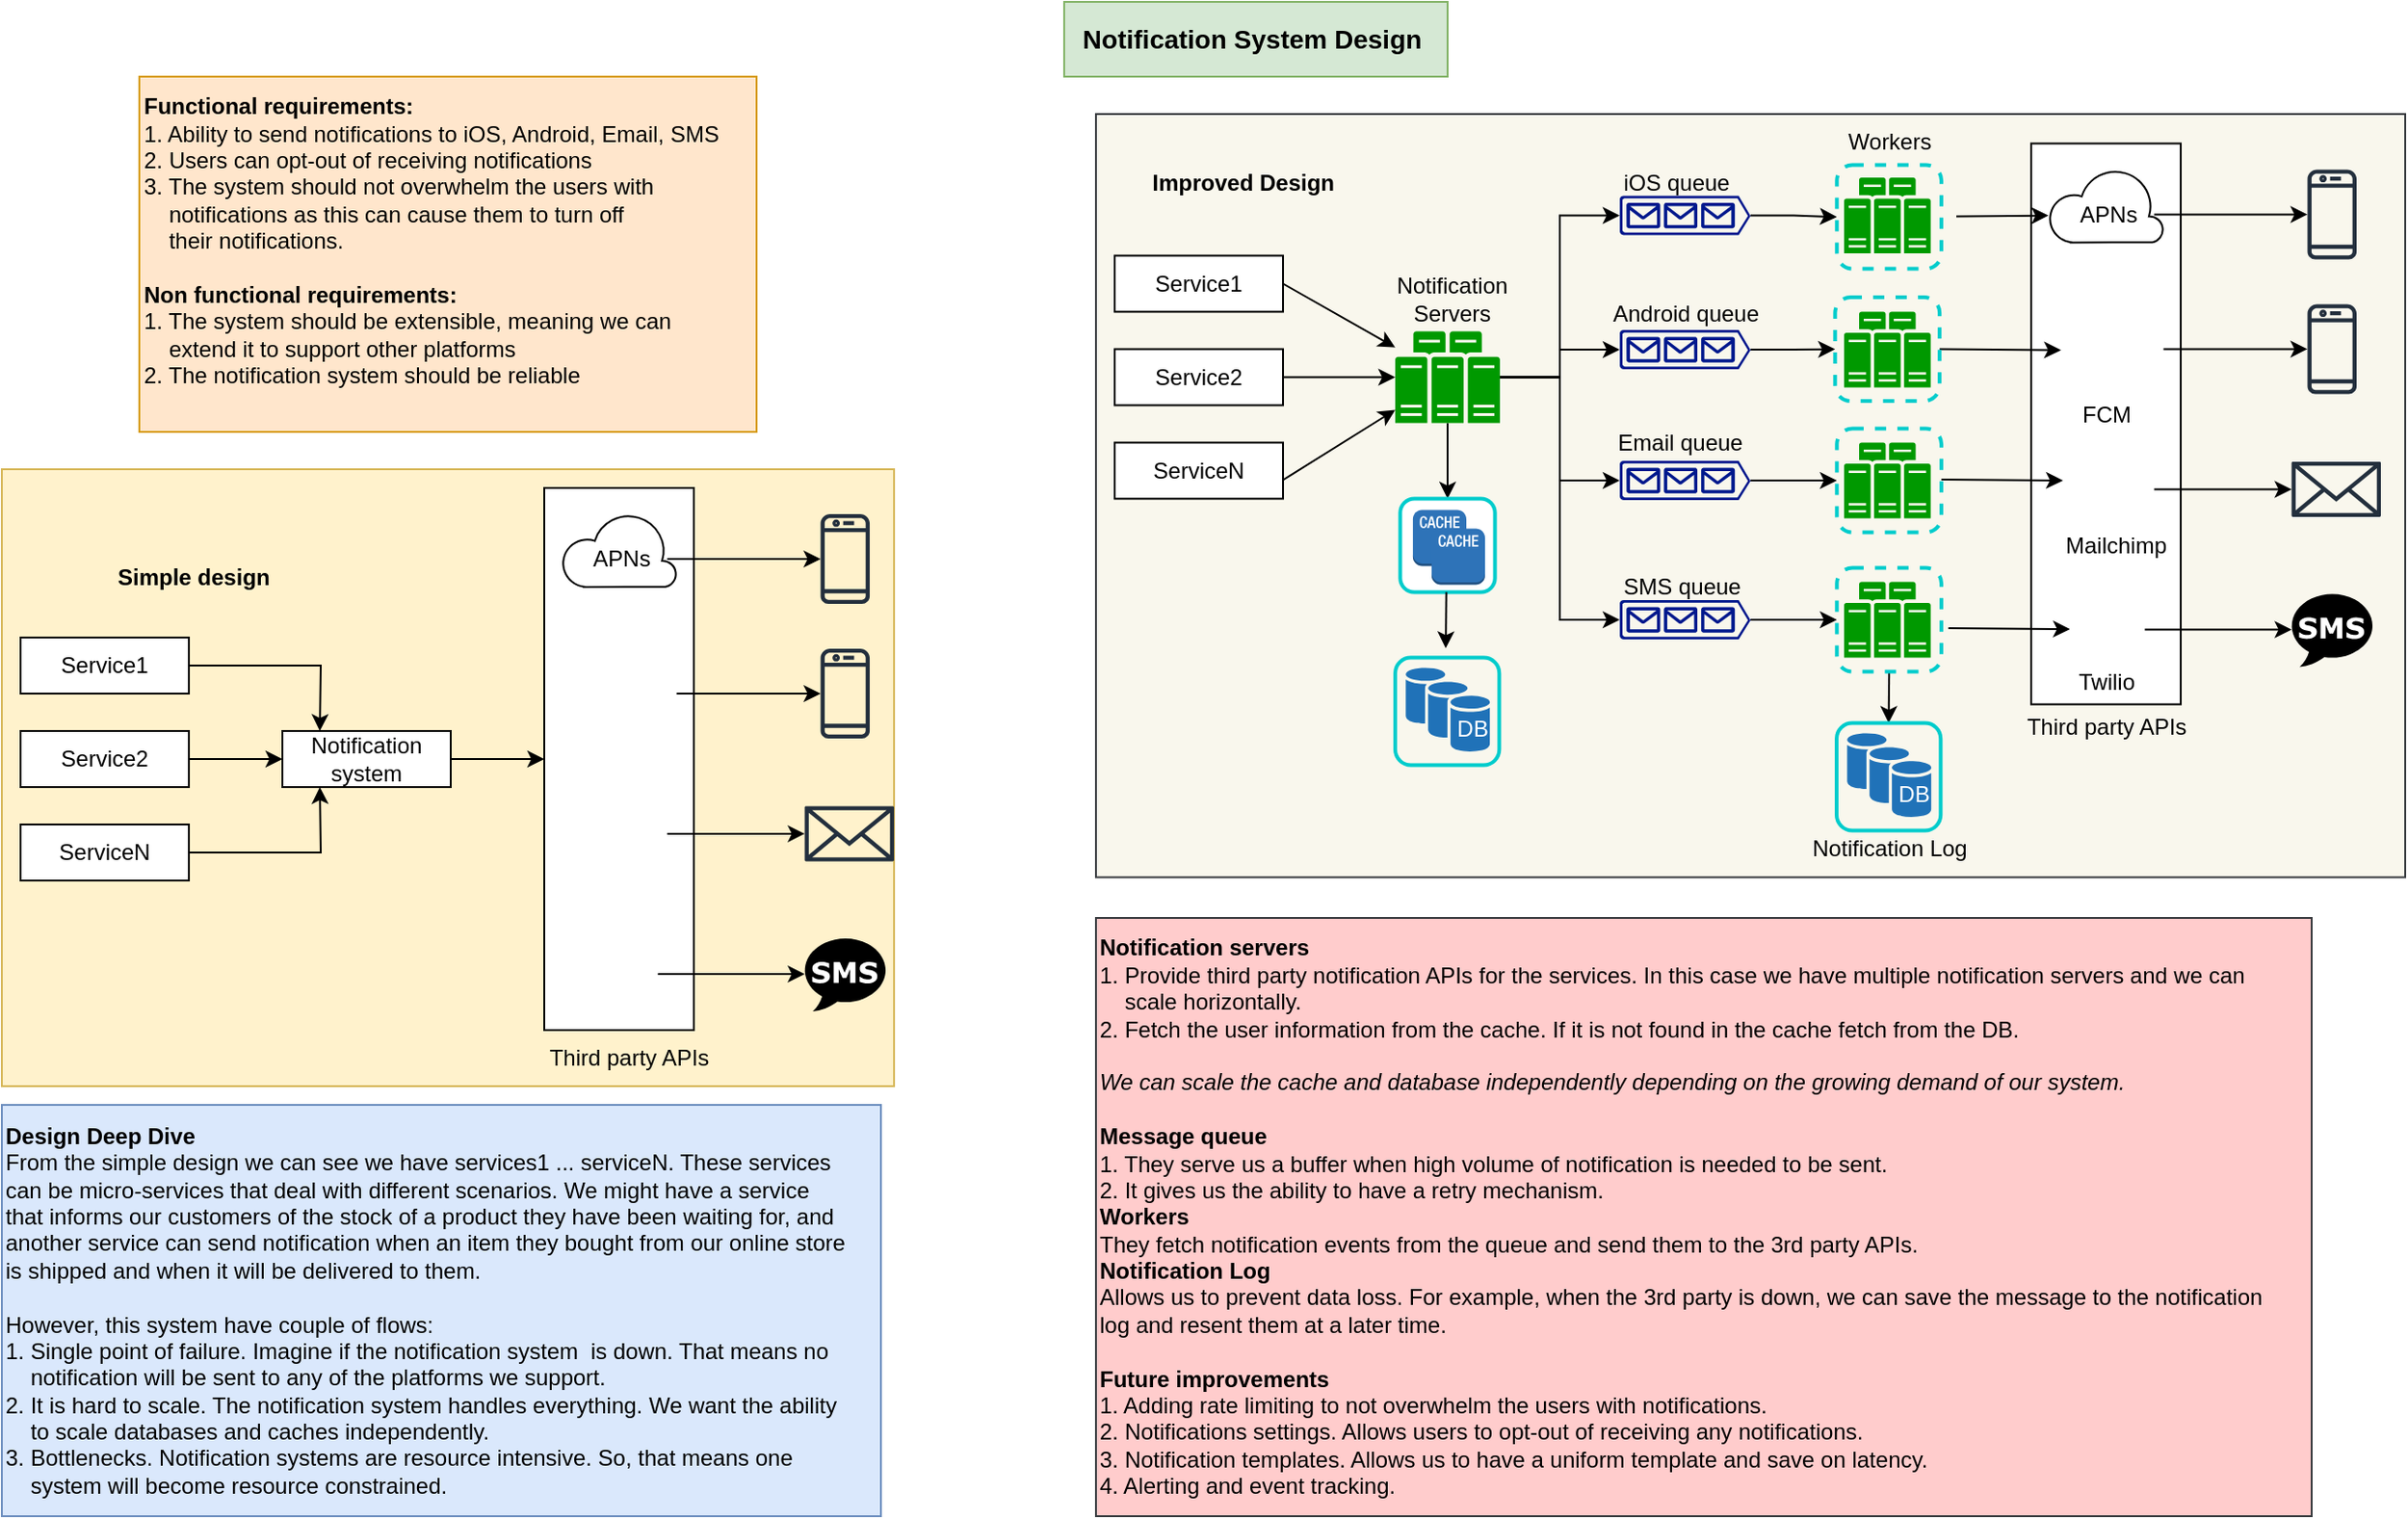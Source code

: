 <mxfile version="24.2.1" type="github">
  <diagram name="Page-1" id="OiUaLy7SL6av2UkUXv2e">
    <mxGraphModel dx="1674" dy="1000" grid="1" gridSize="10" guides="1" tooltips="1" connect="1" arrows="1" fold="1" page="1" pageScale="1" pageWidth="1400" pageHeight="850" math="0" shadow="0">
      <root>
        <mxCell id="0" />
        <mxCell id="1" parent="0" />
        <mxCell id="BFj6Amihj9wVY1TXzOHZ-1" value="Notification System Design&amp;nbsp;" style="text;html=1;align=center;verticalAlign=middle;whiteSpace=wrap;rounded=0;fontStyle=1;fillColor=#d5e8d4;strokeColor=#82b366;fontSize=14;" vertex="1" parent="1">
          <mxGeometry x="598" y="20" width="205" height="40" as="geometry" />
        </mxCell>
        <mxCell id="BFj6Amihj9wVY1TXzOHZ-2" value="&lt;b&gt;Functional requirements:&amp;nbsp;&lt;/b&gt;&lt;div&gt;1. Ability to send notifications to iOS, Android, Email, SMS&lt;/div&gt;&lt;div&gt;2. Users can opt-out of receiving notifications&amp;nbsp;&lt;/div&gt;&lt;div&gt;3. The system should not overwhelm the users with&amp;nbsp;&lt;/div&gt;&lt;div&gt;&amp;nbsp; &amp;nbsp; notifications as this can cause them to turn off&amp;nbsp;&lt;/div&gt;&lt;div&gt;&amp;nbsp; &amp;nbsp; their notifications.&amp;nbsp;&lt;/div&gt;&lt;div&gt;&lt;br&gt;&lt;/div&gt;&lt;div&gt;&lt;b&gt;Non functional requirements:&amp;nbsp;&lt;/b&gt;&lt;/div&gt;&lt;div&gt;1. The system should be extensible, meaning we can&amp;nbsp;&lt;/div&gt;&lt;div&gt;&amp;nbsp; &amp;nbsp; extend it to support other platforms&amp;nbsp;&lt;/div&gt;&lt;div&gt;2. The notification system should be reliable&amp;nbsp;&lt;/div&gt;&lt;div&gt;&lt;br&gt;&lt;/div&gt;" style="text;html=1;align=left;verticalAlign=middle;resizable=0;points=[];autosize=1;strokeColor=#d79b00;fillColor=#ffe6cc;" vertex="1" parent="1">
          <mxGeometry x="103.51" y="60" width="330" height="190" as="geometry" />
        </mxCell>
        <mxCell id="BFj6Amihj9wVY1TXzOHZ-40" value="" style="group" vertex="1" connectable="0" parent="1">
          <mxGeometry x="30" y="270" width="477.02" height="330" as="geometry" />
        </mxCell>
        <mxCell id="BFj6Amihj9wVY1TXzOHZ-28" value="" style="group;fillColor=#fff2cc;strokeColor=#d6b656;container=0;" vertex="1" connectable="0" parent="BFj6Amihj9wVY1TXzOHZ-40">
          <mxGeometry width="477.02" height="330" as="geometry" />
        </mxCell>
        <mxCell id="BFj6Amihj9wVY1TXzOHZ-6" value="" style="edgeStyle=orthogonalEdgeStyle;rounded=0;orthogonalLoop=1;jettySize=auto;html=1;" edge="1" parent="BFj6Amihj9wVY1TXzOHZ-40" source="BFj6Amihj9wVY1TXzOHZ-4" target="BFj6Amihj9wVY1TXzOHZ-5">
          <mxGeometry relative="1" as="geometry" />
        </mxCell>
        <mxCell id="BFj6Amihj9wVY1TXzOHZ-4" value="Service2" style="rounded=0;whiteSpace=wrap;html=1;" vertex="1" parent="BFj6Amihj9wVY1TXzOHZ-40">
          <mxGeometry x="10" y="140" width="90" height="30" as="geometry" />
        </mxCell>
        <mxCell id="BFj6Amihj9wVY1TXzOHZ-8" value="" style="edgeStyle=orthogonalEdgeStyle;rounded=0;orthogonalLoop=1;jettySize=auto;html=1;" edge="1" parent="BFj6Amihj9wVY1TXzOHZ-40" source="BFj6Amihj9wVY1TXzOHZ-5" target="BFj6Amihj9wVY1TXzOHZ-7">
          <mxGeometry relative="1" as="geometry" />
        </mxCell>
        <mxCell id="BFj6Amihj9wVY1TXzOHZ-5" value="Notification system" style="rounded=0;whiteSpace=wrap;html=1;" vertex="1" parent="BFj6Amihj9wVY1TXzOHZ-40">
          <mxGeometry x="150" y="140" width="90" height="30" as="geometry" />
        </mxCell>
        <mxCell id="BFj6Amihj9wVY1TXzOHZ-7" value="" style="whiteSpace=wrap;html=1;rounded=0;" vertex="1" parent="BFj6Amihj9wVY1TXzOHZ-40">
          <mxGeometry x="290" y="10" width="80" height="290" as="geometry" />
        </mxCell>
        <mxCell id="BFj6Amihj9wVY1TXzOHZ-11" value="" style="group" vertex="1" connectable="0" parent="BFj6Amihj9wVY1TXzOHZ-40">
          <mxGeometry x="299.23" y="23" width="61.54" height="40" as="geometry" />
        </mxCell>
        <mxCell id="BFj6Amihj9wVY1TXzOHZ-9" value="" style="verticalLabelPosition=bottom;html=1;verticalAlign=top;align=center;strokeColor=default;fillColor=#FFFFFF;shape=mxgraph.azure.cloud;" vertex="1" parent="BFj6Amihj9wVY1TXzOHZ-11">
          <mxGeometry width="61.54" height="40" as="geometry" />
        </mxCell>
        <mxCell id="BFj6Amihj9wVY1TXzOHZ-10" value="APNs" style="text;html=1;align=center;verticalAlign=middle;resizable=0;points=[];autosize=1;strokeColor=none;fillColor=none;" vertex="1" parent="BFj6Amihj9wVY1TXzOHZ-11">
          <mxGeometry x="6.54" y="10" width="50" height="30" as="geometry" />
        </mxCell>
        <mxCell id="BFj6Amihj9wVY1TXzOHZ-25" value="" style="edgeStyle=orthogonalEdgeStyle;rounded=0;orthogonalLoop=1;jettySize=auto;html=1;" edge="1" parent="BFj6Amihj9wVY1TXzOHZ-40" source="BFj6Amihj9wVY1TXzOHZ-12" target="BFj6Amihj9wVY1TXzOHZ-16">
          <mxGeometry relative="1" as="geometry" />
        </mxCell>
        <mxCell id="BFj6Amihj9wVY1TXzOHZ-12" value="" style="shape=image;html=1;verticalAlign=top;verticalLabelPosition=bottom;labelBackgroundColor=#ffffff;imageAspect=0;aspect=fixed;image=https://cdn1.iconfinder.com/data/icons/ionicons-fill-vol-2/512/logo-firebase-128.png" vertex="1" parent="BFj6Amihj9wVY1TXzOHZ-40">
          <mxGeometry x="300.77" y="90" width="60" height="60" as="geometry" />
        </mxCell>
        <mxCell id="BFj6Amihj9wVY1TXzOHZ-24" value="" style="edgeStyle=orthogonalEdgeStyle;rounded=0;orthogonalLoop=1;jettySize=auto;html=1;" edge="1" parent="BFj6Amihj9wVY1TXzOHZ-40" source="BFj6Amihj9wVY1TXzOHZ-13" target="BFj6Amihj9wVY1TXzOHZ-17">
          <mxGeometry relative="1" as="geometry" />
        </mxCell>
        <mxCell id="BFj6Amihj9wVY1TXzOHZ-13" value="" style="shape=image;html=1;verticalAlign=top;verticalLabelPosition=bottom;labelBackgroundColor=#ffffff;imageAspect=0;aspect=fixed;image=https://cdn2.iconfinder.com/data/icons/picons-social/57/78-mailchimp-2-128.png" vertex="1" parent="BFj6Amihj9wVY1TXzOHZ-40">
          <mxGeometry x="305.77" y="170" width="50" height="50" as="geometry" />
        </mxCell>
        <mxCell id="BFj6Amihj9wVY1TXzOHZ-23" value="" style="edgeStyle=orthogonalEdgeStyle;rounded=0;orthogonalLoop=1;jettySize=auto;html=1;" edge="1" parent="BFj6Amihj9wVY1TXzOHZ-40" source="BFj6Amihj9wVY1TXzOHZ-14" target="BFj6Amihj9wVY1TXzOHZ-18">
          <mxGeometry relative="1" as="geometry" />
        </mxCell>
        <mxCell id="BFj6Amihj9wVY1TXzOHZ-14" value="" style="shape=image;verticalLabelPosition=bottom;labelBackgroundColor=default;verticalAlign=top;aspect=fixed;imageAspect=0;image=https://icons.iconarchive.com/icons/simpleicons-team/simple/512/twilio-icon.png;" vertex="1" parent="BFj6Amihj9wVY1TXzOHZ-40">
          <mxGeometry x="310.77" y="250" width="40" height="40" as="geometry" />
        </mxCell>
        <mxCell id="BFj6Amihj9wVY1TXzOHZ-15" value="" style="sketch=0;outlineConnect=0;fontColor=#232F3E;gradientColor=none;fillColor=#232F3D;strokeColor=none;dashed=0;verticalLabelPosition=bottom;verticalAlign=top;align=center;html=1;fontSize=12;fontStyle=0;aspect=fixed;pointerEvents=1;shape=mxgraph.aws4.mobile_client;" vertex="1" parent="BFj6Amihj9wVY1TXzOHZ-40">
          <mxGeometry x="437.75" y="23" width="26.28" height="50" as="geometry" />
        </mxCell>
        <mxCell id="BFj6Amihj9wVY1TXzOHZ-16" value="" style="sketch=0;outlineConnect=0;fontColor=#232F3E;gradientColor=none;fillColor=#232F3D;strokeColor=none;dashed=0;verticalLabelPosition=bottom;verticalAlign=top;align=center;html=1;fontSize=12;fontStyle=0;aspect=fixed;pointerEvents=1;shape=mxgraph.aws4.mobile_client;" vertex="1" parent="BFj6Amihj9wVY1TXzOHZ-40">
          <mxGeometry x="437.75" y="95" width="26.28" height="50" as="geometry" />
        </mxCell>
        <mxCell id="BFj6Amihj9wVY1TXzOHZ-17" value="" style="sketch=0;outlineConnect=0;fontColor=#232F3E;gradientColor=none;fillColor=#232F3D;strokeColor=none;dashed=0;verticalLabelPosition=bottom;verticalAlign=top;align=center;html=1;fontSize=12;fontStyle=0;aspect=fixed;pointerEvents=1;shape=mxgraph.aws4.email_2;" vertex="1" parent="BFj6Amihj9wVY1TXzOHZ-40">
          <mxGeometry x="429.26" y="180" width="47.76" height="30" as="geometry" />
        </mxCell>
        <mxCell id="BFj6Amihj9wVY1TXzOHZ-18" value="" style="dashed=0;outlineConnect=0;html=1;align=center;labelPosition=center;verticalLabelPosition=bottom;verticalAlign=top;shape=mxgraph.weblogos.sms;fillColor=#000000;strokeColor=none" vertex="1" parent="BFj6Amihj9wVY1TXzOHZ-40">
          <mxGeometry x="429.26" y="250" width="43.25" height="40" as="geometry" />
        </mxCell>
        <mxCell id="BFj6Amihj9wVY1TXzOHZ-26" value="" style="edgeStyle=orthogonalEdgeStyle;rounded=0;orthogonalLoop=1;jettySize=auto;html=1;" edge="1" parent="BFj6Amihj9wVY1TXzOHZ-40" source="BFj6Amihj9wVY1TXzOHZ-10" target="BFj6Amihj9wVY1TXzOHZ-15">
          <mxGeometry relative="1" as="geometry" />
        </mxCell>
        <mxCell id="BFj6Amihj9wVY1TXzOHZ-27" value="Third party APIs" style="text;html=1;align=center;verticalAlign=middle;resizable=0;points=[];autosize=1;strokeColor=none;fillColor=none;" vertex="1" parent="BFj6Amihj9wVY1TXzOHZ-40">
          <mxGeometry x="280" y="300" width="110" height="30" as="geometry" />
        </mxCell>
        <mxCell id="BFj6Amihj9wVY1TXzOHZ-3" value="Simple design&amp;nbsp;" style="text;html=1;align=left;verticalAlign=middle;resizable=0;points=[];autosize=1;strokeColor=none;fillColor=none;fontStyle=1" vertex="1" parent="BFj6Amihj9wVY1TXzOHZ-40">
          <mxGeometry x="60" y="43" width="100" height="30" as="geometry" />
        </mxCell>
        <mxCell id="BFj6Amihj9wVY1TXzOHZ-38" style="edgeStyle=orthogonalEdgeStyle;rounded=0;orthogonalLoop=1;jettySize=auto;html=1;fontFamily=Helvetica;fontSize=12;fontColor=default;" edge="1" parent="BFj6Amihj9wVY1TXzOHZ-40" source="BFj6Amihj9wVY1TXzOHZ-32">
          <mxGeometry relative="1" as="geometry">
            <mxPoint x="170" y="140" as="targetPoint" />
          </mxGeometry>
        </mxCell>
        <mxCell id="BFj6Amihj9wVY1TXzOHZ-32" value="Service1" style="rounded=0;whiteSpace=wrap;html=1;" vertex="1" parent="BFj6Amihj9wVY1TXzOHZ-40">
          <mxGeometry x="10" y="90" width="90" height="30" as="geometry" />
        </mxCell>
        <mxCell id="BFj6Amihj9wVY1TXzOHZ-39" style="edgeStyle=orthogonalEdgeStyle;rounded=0;orthogonalLoop=1;jettySize=auto;html=1;fontFamily=Helvetica;fontSize=12;fontColor=default;" edge="1" parent="BFj6Amihj9wVY1TXzOHZ-40" source="BFj6Amihj9wVY1TXzOHZ-33">
          <mxGeometry relative="1" as="geometry">
            <mxPoint x="170" y="170" as="targetPoint" />
          </mxGeometry>
        </mxCell>
        <mxCell id="BFj6Amihj9wVY1TXzOHZ-33" value="ServiceN" style="rounded=0;whiteSpace=wrap;html=1;" vertex="1" parent="BFj6Amihj9wVY1TXzOHZ-40">
          <mxGeometry x="10" y="190" width="90" height="30" as="geometry" />
        </mxCell>
        <mxCell id="BFj6Amihj9wVY1TXzOHZ-41" value="&lt;b&gt;Design Deep Dive&lt;/b&gt;&lt;div&gt;From the simple design we can see we have services1 ... serviceN. These services&amp;nbsp;&lt;/div&gt;&lt;div&gt;can be micro-services that deal with different scenarios. We might have a service&amp;nbsp;&lt;/div&gt;&lt;div&gt;that informs our customers of the stock of a product they have been waiting for, and&amp;nbsp;&lt;/div&gt;&lt;div&gt;another service can send notification when an item they bought from our online store&lt;/div&gt;&lt;div&gt;is shipped and when it will be delivered to them.&amp;nbsp;&lt;/div&gt;&lt;div&gt;&lt;br&gt;&lt;/div&gt;&lt;div&gt;However, this system have couple of flows:&amp;nbsp;&lt;/div&gt;&lt;div&gt;1. Single point of failure. Imagine if the notification system&amp;nbsp;&amp;nbsp;&lt;span style=&quot;background-color: initial;&quot;&gt;is down. That means no&lt;/span&gt;&lt;/div&gt;&lt;div&gt;&lt;span style=&quot;background-color: initial;&quot;&gt;&amp;nbsp; &amp;nbsp; notification will be sent to any of the platforms we support.&lt;/span&gt;&lt;/div&gt;&lt;div&gt;&lt;span style=&quot;background-color: initial;&quot;&gt;2. It is hard to scale. The notification system handles everything. We want the ability&lt;/span&gt;&lt;/div&gt;&lt;div&gt;&amp;nbsp; &amp;nbsp; to scale databases and caches independently.&amp;nbsp;&lt;/div&gt;&lt;div&gt;&lt;span style=&quot;background-color: initial;&quot;&gt;3. Bottlenecks. Notification systems are resource intensive. So, that means one&amp;nbsp;&lt;/span&gt;&lt;/div&gt;&lt;div&gt;&lt;span style=&quot;background-color: initial;&quot;&gt;&amp;nbsp; &amp;nbsp; system will become resource constrained.&amp;nbsp;&lt;/span&gt;&lt;/div&gt;" style="text;html=1;align=left;verticalAlign=middle;resizable=0;points=[];autosize=1;strokeColor=#6c8ebf;fillColor=#dae8fc;fontFamily=Helvetica;fontSize=12;" vertex="1" parent="1">
          <mxGeometry x="30" y="610" width="470" height="220" as="geometry" />
        </mxCell>
        <mxCell id="BFj6Amihj9wVY1TXzOHZ-150" value="" style="group" vertex="1" connectable="0" parent="1">
          <mxGeometry x="615" y="80" width="700" height="408.25" as="geometry" />
        </mxCell>
        <mxCell id="BFj6Amihj9wVY1TXzOHZ-149" value="" style="group;fillColor=#f9f7ed;strokeColor=#36393d;container=0;" vertex="1" connectable="0" parent="BFj6Amihj9wVY1TXzOHZ-150">
          <mxGeometry width="700" height="408.25" as="geometry" />
        </mxCell>
        <mxCell id="BFj6Amihj9wVY1TXzOHZ-42" value="Improved Design&amp;nbsp;" style="text;html=1;align=center;verticalAlign=middle;resizable=0;points=[];autosize=1;strokeColor=none;fillColor=none;fontFamily=Helvetica;fontSize=12;fontColor=default;fontStyle=1" vertex="1" parent="BFj6Amihj9wVY1TXzOHZ-150">
          <mxGeometry x="20" y="21.75" width="120" height="30" as="geometry" />
        </mxCell>
        <mxCell id="BFj6Amihj9wVY1TXzOHZ-71" style="edgeStyle=orthogonalEdgeStyle;rounded=0;orthogonalLoop=1;jettySize=auto;html=1;fontFamily=Helvetica;fontSize=12;fontColor=default;" edge="1" parent="BFj6Amihj9wVY1TXzOHZ-150" source="BFj6Amihj9wVY1TXzOHZ-46" target="BFj6Amihj9wVY1TXzOHZ-70">
          <mxGeometry relative="1" as="geometry" />
        </mxCell>
        <mxCell id="BFj6Amihj9wVY1TXzOHZ-46" value="Service2" style="rounded=0;whiteSpace=wrap;html=1;" vertex="1" parent="BFj6Amihj9wVY1TXzOHZ-150">
          <mxGeometry x="10" y="125.75" width="90" height="30" as="geometry" />
        </mxCell>
        <mxCell id="BFj6Amihj9wVY1TXzOHZ-49" value="" style="whiteSpace=wrap;html=1;rounded=0;" vertex="1" parent="BFj6Amihj9wVY1TXzOHZ-150">
          <mxGeometry x="500" y="15.75" width="80" height="300" as="geometry" />
        </mxCell>
        <mxCell id="BFj6Amihj9wVY1TXzOHZ-50" value="" style="group" vertex="1" connectable="0" parent="BFj6Amihj9wVY1TXzOHZ-150">
          <mxGeometry x="509.23" y="28.75" width="61.54" height="40" as="geometry" />
        </mxCell>
        <mxCell id="BFj6Amihj9wVY1TXzOHZ-51" value="" style="verticalLabelPosition=bottom;html=1;verticalAlign=top;align=center;strokeColor=default;fillColor=#FFFFFF;shape=mxgraph.azure.cloud;" vertex="1" parent="BFj6Amihj9wVY1TXzOHZ-50">
          <mxGeometry width="61.54" height="40" as="geometry" />
        </mxCell>
        <mxCell id="BFj6Amihj9wVY1TXzOHZ-52" value="APNs" style="text;html=1;align=center;verticalAlign=middle;resizable=0;points=[];autosize=1;strokeColor=none;fillColor=none;" vertex="1" parent="BFj6Amihj9wVY1TXzOHZ-50">
          <mxGeometry x="6.54" y="10" width="50" height="30" as="geometry" />
        </mxCell>
        <mxCell id="BFj6Amihj9wVY1TXzOHZ-53" value="" style="edgeStyle=orthogonalEdgeStyle;rounded=0;orthogonalLoop=1;jettySize=auto;html=1;" edge="1" parent="BFj6Amihj9wVY1TXzOHZ-150" source="BFj6Amihj9wVY1TXzOHZ-54" target="BFj6Amihj9wVY1TXzOHZ-60">
          <mxGeometry relative="1" as="geometry" />
        </mxCell>
        <mxCell id="BFj6Amihj9wVY1TXzOHZ-54" value="" style="shape=image;html=1;verticalAlign=top;verticalLabelPosition=bottom;labelBackgroundColor=#ffffff;imageAspect=0;aspect=fixed;image=https://cdn1.iconfinder.com/data/icons/ionicons-fill-vol-2/512/logo-firebase-128.png" vertex="1" parent="BFj6Amihj9wVY1TXzOHZ-150">
          <mxGeometry x="510.77" y="95.75" width="60" height="60" as="geometry" />
        </mxCell>
        <mxCell id="BFj6Amihj9wVY1TXzOHZ-55" value="" style="edgeStyle=orthogonalEdgeStyle;rounded=0;orthogonalLoop=1;jettySize=auto;html=1;" edge="1" parent="BFj6Amihj9wVY1TXzOHZ-150" source="BFj6Amihj9wVY1TXzOHZ-56" target="BFj6Amihj9wVY1TXzOHZ-61">
          <mxGeometry relative="1" as="geometry" />
        </mxCell>
        <mxCell id="BFj6Amihj9wVY1TXzOHZ-56" value="" style="shape=image;html=1;verticalAlign=top;verticalLabelPosition=bottom;labelBackgroundColor=#ffffff;imageAspect=0;aspect=fixed;image=https://cdn2.iconfinder.com/data/icons/picons-social/57/78-mailchimp-2-128.png" vertex="1" parent="BFj6Amihj9wVY1TXzOHZ-150">
          <mxGeometry x="515.77" y="175.75" width="50" height="50" as="geometry" />
        </mxCell>
        <mxCell id="BFj6Amihj9wVY1TXzOHZ-57" value="" style="edgeStyle=orthogonalEdgeStyle;rounded=0;orthogonalLoop=1;jettySize=auto;html=1;" edge="1" parent="BFj6Amihj9wVY1TXzOHZ-150" source="BFj6Amihj9wVY1TXzOHZ-58" target="BFj6Amihj9wVY1TXzOHZ-62">
          <mxGeometry relative="1" as="geometry" />
        </mxCell>
        <mxCell id="BFj6Amihj9wVY1TXzOHZ-58" value="" style="shape=image;verticalLabelPosition=bottom;labelBackgroundColor=default;verticalAlign=top;aspect=fixed;imageAspect=0;image=https://icons.iconarchive.com/icons/simpleicons-team/simple/512/twilio-icon.png;" vertex="1" parent="BFj6Amihj9wVY1TXzOHZ-150">
          <mxGeometry x="520.77" y="255.75" width="40" height="40" as="geometry" />
        </mxCell>
        <mxCell id="BFj6Amihj9wVY1TXzOHZ-59" value="" style="sketch=0;outlineConnect=0;fontColor=#232F3E;gradientColor=none;fillColor=#232F3D;strokeColor=none;dashed=0;verticalLabelPosition=bottom;verticalAlign=top;align=center;html=1;fontSize=12;fontStyle=0;aspect=fixed;pointerEvents=1;shape=mxgraph.aws4.mobile_client;" vertex="1" parent="BFj6Amihj9wVY1TXzOHZ-150">
          <mxGeometry x="647.75" y="28.75" width="26.28" height="50" as="geometry" />
        </mxCell>
        <mxCell id="BFj6Amihj9wVY1TXzOHZ-60" value="" style="sketch=0;outlineConnect=0;fontColor=#232F3E;gradientColor=none;fillColor=#232F3D;strokeColor=none;dashed=0;verticalLabelPosition=bottom;verticalAlign=top;align=center;html=1;fontSize=12;fontStyle=0;aspect=fixed;pointerEvents=1;shape=mxgraph.aws4.mobile_client;" vertex="1" parent="BFj6Amihj9wVY1TXzOHZ-150">
          <mxGeometry x="647.75" y="100.75" width="26.28" height="50" as="geometry" />
        </mxCell>
        <mxCell id="BFj6Amihj9wVY1TXzOHZ-61" value="" style="sketch=0;outlineConnect=0;fontColor=#232F3E;gradientColor=none;fillColor=#232F3D;strokeColor=none;dashed=0;verticalLabelPosition=bottom;verticalAlign=top;align=center;html=1;fontSize=12;fontStyle=0;aspect=fixed;pointerEvents=1;shape=mxgraph.aws4.email_2;" vertex="1" parent="BFj6Amihj9wVY1TXzOHZ-150">
          <mxGeometry x="639.26" y="185.75" width="47.76" height="30" as="geometry" />
        </mxCell>
        <mxCell id="BFj6Amihj9wVY1TXzOHZ-62" value="" style="dashed=0;outlineConnect=0;html=1;align=center;labelPosition=center;verticalLabelPosition=bottom;verticalAlign=top;shape=mxgraph.weblogos.sms;fillColor=#000000;strokeColor=none" vertex="1" parent="BFj6Amihj9wVY1TXzOHZ-150">
          <mxGeometry x="639.26" y="255.75" width="43.25" height="40" as="geometry" />
        </mxCell>
        <mxCell id="BFj6Amihj9wVY1TXzOHZ-63" value="" style="edgeStyle=orthogonalEdgeStyle;rounded=0;orthogonalLoop=1;jettySize=auto;html=1;" edge="1" parent="BFj6Amihj9wVY1TXzOHZ-150" source="BFj6Amihj9wVY1TXzOHZ-52" target="BFj6Amihj9wVY1TXzOHZ-59">
          <mxGeometry relative="1" as="geometry" />
        </mxCell>
        <mxCell id="BFj6Amihj9wVY1TXzOHZ-64" value="Third party APIs" style="text;html=1;align=center;verticalAlign=middle;resizable=0;points=[];autosize=1;strokeColor=none;fillColor=none;" vertex="1" parent="BFj6Amihj9wVY1TXzOHZ-150">
          <mxGeometry x="485" y="312.75" width="110" height="30" as="geometry" />
        </mxCell>
        <mxCell id="BFj6Amihj9wVY1TXzOHZ-67" value="Service1" style="rounded=0;whiteSpace=wrap;html=1;" vertex="1" parent="BFj6Amihj9wVY1TXzOHZ-150">
          <mxGeometry x="10" y="75.75" width="90" height="30" as="geometry" />
        </mxCell>
        <mxCell id="BFj6Amihj9wVY1TXzOHZ-69" value="ServiceN" style="rounded=0;whiteSpace=wrap;html=1;" vertex="1" parent="BFj6Amihj9wVY1TXzOHZ-150">
          <mxGeometry x="10" y="175.75" width="90" height="30" as="geometry" />
        </mxCell>
        <mxCell id="BFj6Amihj9wVY1TXzOHZ-80" style="edgeStyle=orthogonalEdgeStyle;rounded=0;orthogonalLoop=1;jettySize=auto;html=1;fontFamily=Helvetica;fontSize=12;fontColor=default;" edge="1" parent="BFj6Amihj9wVY1TXzOHZ-150" source="BFj6Amihj9wVY1TXzOHZ-70">
          <mxGeometry relative="1" as="geometry">
            <mxPoint x="188" y="205.75" as="targetPoint" />
          </mxGeometry>
        </mxCell>
        <mxCell id="BFj6Amihj9wVY1TXzOHZ-70" value="" style="sketch=0;pointerEvents=1;shadow=0;dashed=0;html=1;strokeColor=none;labelPosition=center;verticalLabelPosition=bottom;verticalAlign=top;outlineConnect=0;align=center;shape=mxgraph.office.servers.physical_host_farm;fillColor=#009900;fontFamily=Helvetica;fontSize=12;fontColor=default;" vertex="1" parent="BFj6Amihj9wVY1TXzOHZ-150">
          <mxGeometry x="160" y="116.25" width="56" height="49" as="geometry" />
        </mxCell>
        <mxCell id="BFj6Amihj9wVY1TXzOHZ-74" value="" style="endArrow=classic;html=1;rounded=0;fontFamily=Helvetica;fontSize=12;fontColor=default;" edge="1" parent="BFj6Amihj9wVY1TXzOHZ-150" target="BFj6Amihj9wVY1TXzOHZ-70">
          <mxGeometry width="50" height="50" relative="1" as="geometry">
            <mxPoint x="100" y="195.75" as="sourcePoint" />
            <mxPoint x="150" y="145.75" as="targetPoint" />
          </mxGeometry>
        </mxCell>
        <mxCell id="BFj6Amihj9wVY1TXzOHZ-75" value="" style="endArrow=classic;html=1;rounded=0;fontFamily=Helvetica;fontSize=12;fontColor=default;exitX=1;exitY=0.5;exitDx=0;exitDy=0;" edge="1" parent="BFj6Amihj9wVY1TXzOHZ-150" source="BFj6Amihj9wVY1TXzOHZ-67" target="BFj6Amihj9wVY1TXzOHZ-70">
          <mxGeometry width="50" height="50" relative="1" as="geometry">
            <mxPoint x="200" y="355.75" as="sourcePoint" />
            <mxPoint x="250" y="305.75" as="targetPoint" />
          </mxGeometry>
        </mxCell>
        <mxCell id="BFj6Amihj9wVY1TXzOHZ-79" value="" style="group" vertex="1" connectable="0" parent="BFj6Amihj9wVY1TXzOHZ-150">
          <mxGeometry x="162.68" y="205.75" width="50.64" height="50" as="geometry" />
        </mxCell>
        <mxCell id="BFj6Amihj9wVY1TXzOHZ-78" value="" style="rounded=1;whiteSpace=wrap;html=1;pointerEvents=0;strokeColor=#00CCCC;align=center;verticalAlign=top;fontFamily=Helvetica;fontSize=12;fillColor=#FFFFFF;strokeWidth=2;" vertex="1" parent="BFj6Amihj9wVY1TXzOHZ-79">
          <mxGeometry width="50.64" height="50" as="geometry" />
        </mxCell>
        <mxCell id="BFj6Amihj9wVY1TXzOHZ-76" value="" style="outlineConnect=0;dashed=0;verticalLabelPosition=bottom;verticalAlign=top;align=center;html=1;shape=mxgraph.aws3.cache_node;fillColor=#2E73B8;gradientColor=none;pointerEvents=0;strokeColor=#d6b656;fontFamily=Helvetica;fontSize=12;fontColor=default;" vertex="1" parent="BFj6Amihj9wVY1TXzOHZ-79">
          <mxGeometry x="6.77" y="6" width="28.57" height="30" as="geometry" />
        </mxCell>
        <mxCell id="BFj6Amihj9wVY1TXzOHZ-77" value="" style="outlineConnect=0;dashed=0;verticalLabelPosition=bottom;verticalAlign=top;align=center;html=1;shape=mxgraph.aws3.cache_node;fillColor=#2E73B8;gradientColor=none;pointerEvents=0;strokeColor=#d6b656;fontFamily=Helvetica;fontSize=12;fontColor=default;" vertex="1" parent="BFj6Amihj9wVY1TXzOHZ-79">
          <mxGeometry x="16.77" y="16" width="28.57" height="30" as="geometry" />
        </mxCell>
        <mxCell id="BFj6Amihj9wVY1TXzOHZ-87" value="" style="group" vertex="1" connectable="0" parent="BFj6Amihj9wVY1TXzOHZ-150">
          <mxGeometry x="160" y="290.75" width="60" height="57.5" as="geometry" />
        </mxCell>
        <mxCell id="BFj6Amihj9wVY1TXzOHZ-84" value="" style="sketch=0;shadow=0;dashed=0;html=1;strokeColor=none;fillColor=#2072B8;labelPosition=center;verticalLabelPosition=bottom;verticalAlign=top;outlineConnect=0;align=center;shape=mxgraph.office.databases.database_availability_group;pointerEvents=0;fontFamily=Helvetica;fontSize=12;fontColor=default;" vertex="1" parent="BFj6Amihj9wVY1TXzOHZ-87">
          <mxGeometry x="5.64" y="5.5" width="45" height="45" as="geometry" />
        </mxCell>
        <mxCell id="BFj6Amihj9wVY1TXzOHZ-85" value="" style="rounded=1;whiteSpace=wrap;html=1;pointerEvents=0;strokeColor=#00CCCC;align=center;verticalAlign=top;fontFamily=Helvetica;fontSize=12;fillColor=none;strokeWidth=2;" vertex="1" parent="BFj6Amihj9wVY1TXzOHZ-87">
          <mxGeometry width="55.64" height="57.5" as="geometry" />
        </mxCell>
        <mxCell id="BFj6Amihj9wVY1TXzOHZ-142" value="DB" style="text;html=1;align=center;verticalAlign=middle;resizable=0;points=[];autosize=1;fontFamily=Helvetica;fontSize=12;fontColor=#FFFFFF;" vertex="1" parent="BFj6Amihj9wVY1TXzOHZ-87">
          <mxGeometry x="21" y="23.5" width="40" height="30" as="geometry" />
        </mxCell>
        <mxCell id="BFj6Amihj9wVY1TXzOHZ-90" value="" style="endArrow=classic;html=1;rounded=0;fontFamily=Helvetica;fontSize=12;fontColor=default;" edge="1" parent="BFj6Amihj9wVY1TXzOHZ-150">
          <mxGeometry width="50" height="50" relative="1" as="geometry">
            <mxPoint x="187.32" y="255.75" as="sourcePoint" />
            <mxPoint x="187" y="285.75" as="targetPoint" />
          </mxGeometry>
        </mxCell>
        <mxCell id="BFj6Amihj9wVY1TXzOHZ-122" value="" style="edgeStyle=orthogonalEdgeStyle;rounded=0;orthogonalLoop=1;jettySize=auto;html=1;fontFamily=Helvetica;fontSize=12;fontColor=default;" edge="1" parent="BFj6Amihj9wVY1TXzOHZ-150" source="BFj6Amihj9wVY1TXzOHZ-91" target="BFj6Amihj9wVY1TXzOHZ-121">
          <mxGeometry relative="1" as="geometry" />
        </mxCell>
        <mxCell id="BFj6Amihj9wVY1TXzOHZ-91" value="" style="sketch=0;aspect=fixed;pointerEvents=1;shadow=0;dashed=0;html=1;strokeColor=none;labelPosition=center;verticalLabelPosition=bottom;verticalAlign=top;align=center;fillColor=#00188D;shape=mxgraph.azure.queue_generic;fontFamily=Helvetica;fontSize=12;fontColor=default;" vertex="1" parent="BFj6Amihj9wVY1TXzOHZ-150">
          <mxGeometry x="280" y="43.75" width="70" height="21" as="geometry" />
        </mxCell>
        <mxCell id="BFj6Amihj9wVY1TXzOHZ-92" value="" style="sketch=0;pointerEvents=1;shadow=0;dashed=0;html=1;strokeColor=none;labelPosition=center;verticalLabelPosition=bottom;verticalAlign=top;outlineConnect=0;align=center;shape=mxgraph.office.servers.physical_host_farm;fillColor=#009900;fontFamily=Helvetica;fontSize=12;fontColor=default;" vertex="1" parent="BFj6Amihj9wVY1TXzOHZ-150">
          <mxGeometry x="400" y="34" width="46.29" height="40.5" as="geometry" />
        </mxCell>
        <mxCell id="BFj6Amihj9wVY1TXzOHZ-93" style="edgeStyle=orthogonalEdgeStyle;rounded=0;orthogonalLoop=1;jettySize=auto;html=1;entryX=0;entryY=0.5;entryDx=0;entryDy=0;entryPerimeter=0;fontFamily=Helvetica;fontSize=12;fontColor=default;" edge="1" parent="BFj6Amihj9wVY1TXzOHZ-150" source="BFj6Amihj9wVY1TXzOHZ-70" target="BFj6Amihj9wVY1TXzOHZ-91">
          <mxGeometry relative="1" as="geometry" />
        </mxCell>
        <mxCell id="BFj6Amihj9wVY1TXzOHZ-125" value="" style="edgeStyle=orthogonalEdgeStyle;rounded=0;orthogonalLoop=1;jettySize=auto;html=1;fontFamily=Helvetica;fontSize=12;fontColor=default;" edge="1" parent="BFj6Amihj9wVY1TXzOHZ-150" source="BFj6Amihj9wVY1TXzOHZ-95" target="BFj6Amihj9wVY1TXzOHZ-123">
          <mxGeometry relative="1" as="geometry" />
        </mxCell>
        <mxCell id="BFj6Amihj9wVY1TXzOHZ-95" value="" style="sketch=0;aspect=fixed;pointerEvents=1;shadow=0;dashed=0;html=1;strokeColor=none;labelPosition=center;verticalLabelPosition=bottom;verticalAlign=top;align=center;fillColor=#00188D;shape=mxgraph.azure.queue_generic;fontFamily=Helvetica;fontSize=12;fontColor=default;" vertex="1" parent="BFj6Amihj9wVY1TXzOHZ-150">
          <mxGeometry x="280" y="115.5" width="70" height="21" as="geometry" />
        </mxCell>
        <mxCell id="BFj6Amihj9wVY1TXzOHZ-96" style="edgeStyle=orthogonalEdgeStyle;rounded=0;orthogonalLoop=1;jettySize=auto;html=1;entryX=0;entryY=0.5;entryDx=0;entryDy=0;entryPerimeter=0;fontFamily=Helvetica;fontSize=12;fontColor=default;" edge="1" parent="BFj6Amihj9wVY1TXzOHZ-150" source="BFj6Amihj9wVY1TXzOHZ-70" target="BFj6Amihj9wVY1TXzOHZ-95">
          <mxGeometry relative="1" as="geometry" />
        </mxCell>
        <mxCell id="BFj6Amihj9wVY1TXzOHZ-130" value="" style="edgeStyle=orthogonalEdgeStyle;rounded=0;orthogonalLoop=1;jettySize=auto;html=1;fontFamily=Helvetica;fontSize=12;fontColor=default;" edge="1" parent="BFj6Amihj9wVY1TXzOHZ-150" source="BFj6Amihj9wVY1TXzOHZ-97" target="BFj6Amihj9wVY1TXzOHZ-126">
          <mxGeometry relative="1" as="geometry" />
        </mxCell>
        <mxCell id="BFj6Amihj9wVY1TXzOHZ-97" value="" style="sketch=0;aspect=fixed;pointerEvents=1;shadow=0;dashed=0;html=1;strokeColor=none;labelPosition=center;verticalLabelPosition=bottom;verticalAlign=top;align=center;fillColor=#00188D;shape=mxgraph.azure.queue_generic;fontFamily=Helvetica;fontSize=12;fontColor=default;" vertex="1" parent="BFj6Amihj9wVY1TXzOHZ-150">
          <mxGeometry x="280" y="185.5" width="70" height="21" as="geometry" />
        </mxCell>
        <mxCell id="BFj6Amihj9wVY1TXzOHZ-134" value="" style="edgeStyle=orthogonalEdgeStyle;rounded=0;orthogonalLoop=1;jettySize=auto;html=1;fontFamily=Helvetica;fontSize=12;fontColor=default;" edge="1" parent="BFj6Amihj9wVY1TXzOHZ-150" source="BFj6Amihj9wVY1TXzOHZ-98" target="BFj6Amihj9wVY1TXzOHZ-131">
          <mxGeometry relative="1" as="geometry" />
        </mxCell>
        <mxCell id="BFj6Amihj9wVY1TXzOHZ-98" value="" style="sketch=0;aspect=fixed;pointerEvents=1;shadow=0;dashed=0;html=1;strokeColor=none;labelPosition=center;verticalLabelPosition=bottom;verticalAlign=top;align=center;fillColor=#00188D;shape=mxgraph.azure.queue_generic;fontFamily=Helvetica;fontSize=12;fontColor=default;" vertex="1" parent="BFj6Amihj9wVY1TXzOHZ-150">
          <mxGeometry x="280" y="260" width="70" height="21" as="geometry" />
        </mxCell>
        <mxCell id="BFj6Amihj9wVY1TXzOHZ-99" style="edgeStyle=orthogonalEdgeStyle;rounded=0;orthogonalLoop=1;jettySize=auto;html=1;entryX=0;entryY=0.5;entryDx=0;entryDy=0;entryPerimeter=0;fontFamily=Helvetica;fontSize=12;fontColor=default;" edge="1" parent="BFj6Amihj9wVY1TXzOHZ-150" source="BFj6Amihj9wVY1TXzOHZ-70" target="BFj6Amihj9wVY1TXzOHZ-97">
          <mxGeometry relative="1" as="geometry" />
        </mxCell>
        <mxCell id="BFj6Amihj9wVY1TXzOHZ-100" style="edgeStyle=orthogonalEdgeStyle;rounded=0;orthogonalLoop=1;jettySize=auto;html=1;entryX=0;entryY=0.5;entryDx=0;entryDy=0;entryPerimeter=0;fontFamily=Helvetica;fontSize=12;fontColor=default;" edge="1" parent="BFj6Amihj9wVY1TXzOHZ-150" source="BFj6Amihj9wVY1TXzOHZ-70" target="BFj6Amihj9wVY1TXzOHZ-98">
          <mxGeometry relative="1" as="geometry" />
        </mxCell>
        <mxCell id="BFj6Amihj9wVY1TXzOHZ-101" value="" style="sketch=0;pointerEvents=1;shadow=0;dashed=0;html=1;strokeColor=none;labelPosition=center;verticalLabelPosition=bottom;verticalAlign=top;outlineConnect=0;align=center;shape=mxgraph.office.servers.physical_host_farm;fillColor=#009900;fontFamily=Helvetica;fontSize=12;fontColor=default;" vertex="1" parent="BFj6Amihj9wVY1TXzOHZ-150">
          <mxGeometry x="400" y="105.75" width="46.29" height="40.5" as="geometry" />
        </mxCell>
        <mxCell id="BFj6Amihj9wVY1TXzOHZ-102" value="" style="sketch=0;pointerEvents=1;shadow=0;dashed=0;html=1;strokeColor=none;labelPosition=center;verticalLabelPosition=bottom;verticalAlign=top;outlineConnect=0;align=center;shape=mxgraph.office.servers.physical_host_farm;fillColor=#009900;fontFamily=Helvetica;fontSize=12;fontColor=default;" vertex="1" parent="BFj6Amihj9wVY1TXzOHZ-150">
          <mxGeometry x="400" y="175.75" width="46.29" height="40.5" as="geometry" />
        </mxCell>
        <mxCell id="BFj6Amihj9wVY1TXzOHZ-103" value="" style="sketch=0;pointerEvents=1;shadow=0;dashed=0;html=1;strokeColor=none;labelPosition=center;verticalLabelPosition=bottom;verticalAlign=top;outlineConnect=0;align=center;shape=mxgraph.office.servers.physical_host_farm;fillColor=#009900;fontFamily=Helvetica;fontSize=12;fontColor=default;" vertex="1" parent="BFj6Amihj9wVY1TXzOHZ-150">
          <mxGeometry x="400" y="250.25" width="46.29" height="40.5" as="geometry" />
        </mxCell>
        <mxCell id="BFj6Amihj9wVY1TXzOHZ-117" value="" style="endArrow=classic;html=1;rounded=0;fontFamily=Helvetica;fontSize=12;fontColor=default;entryX=0;entryY=0.5;entryDx=0;entryDy=0;exitX=1;exitY=0.5;exitDx=0;exitDy=0;" edge="1" parent="BFj6Amihj9wVY1TXzOHZ-150" source="BFj6Amihj9wVY1TXzOHZ-123">
          <mxGeometry width="50" height="50" relative="1" as="geometry">
            <mxPoint x="460" y="126.75" as="sourcePoint" />
            <mxPoint x="516" y="126.25" as="targetPoint" />
          </mxGeometry>
        </mxCell>
        <mxCell id="BFj6Amihj9wVY1TXzOHZ-118" value="" style="endArrow=classic;html=1;rounded=0;fontFamily=Helvetica;fontSize=12;fontColor=default;entryX=0;entryY=0.5;entryDx=0;entryDy=0;" edge="1" parent="BFj6Amihj9wVY1TXzOHZ-150">
          <mxGeometry width="50" height="50" relative="1" as="geometry">
            <mxPoint x="460" y="54.75" as="sourcePoint" />
            <mxPoint x="509.23" y="54.25" as="targetPoint" />
          </mxGeometry>
        </mxCell>
        <mxCell id="BFj6Amihj9wVY1TXzOHZ-119" value="iOS queue" style="text;html=1;align=center;verticalAlign=middle;resizable=0;points=[];autosize=1;strokeColor=none;fillColor=none;fontFamily=Helvetica;fontSize=12;fontColor=default;" vertex="1" parent="BFj6Amihj9wVY1TXzOHZ-150">
          <mxGeometry x="270" y="21.75" width="80" height="30" as="geometry" />
        </mxCell>
        <mxCell id="BFj6Amihj9wVY1TXzOHZ-120" value="Workers" style="text;html=1;align=center;verticalAlign=middle;resizable=0;points=[];autosize=1;strokeColor=none;fillColor=none;fontFamily=Helvetica;fontSize=12;fontColor=default;" vertex="1" parent="BFj6Amihj9wVY1TXzOHZ-150">
          <mxGeometry x="389.09" width="70" height="30" as="geometry" />
        </mxCell>
        <mxCell id="BFj6Amihj9wVY1TXzOHZ-121" value="" style="rounded=1;whiteSpace=wrap;html=1;pointerEvents=0;strokeColor=#00CCCC;align=center;verticalAlign=top;fontFamily=Helvetica;fontSize=12;fontColor=default;fillColor=none;gradientColor=none;strokeWidth=2;dashed=1;" vertex="1" parent="BFj6Amihj9wVY1TXzOHZ-150">
          <mxGeometry x="396.14" y="27.25" width="55.89" height="55.5" as="geometry" />
        </mxCell>
        <mxCell id="BFj6Amihj9wVY1TXzOHZ-123" value="" style="rounded=1;whiteSpace=wrap;html=1;pointerEvents=0;strokeColor=#00CCCC;align=center;verticalAlign=top;fontFamily=Helvetica;fontSize=12;fontColor=default;fillColor=none;gradientColor=none;strokeWidth=2;dashed=1;" vertex="1" parent="BFj6Amihj9wVY1TXzOHZ-150">
          <mxGeometry x="395.19" y="98" width="55.89" height="55.5" as="geometry" />
        </mxCell>
        <mxCell id="BFj6Amihj9wVY1TXzOHZ-126" value="" style="rounded=1;whiteSpace=wrap;html=1;pointerEvents=0;strokeColor=#00CCCC;align=center;verticalAlign=top;fontFamily=Helvetica;fontSize=12;fontColor=default;fillColor=none;gradientColor=none;strokeWidth=2;dashed=1;" vertex="1" parent="BFj6Amihj9wVY1TXzOHZ-150">
          <mxGeometry x="396.14" y="168.25" width="55.89" height="55.5" as="geometry" />
        </mxCell>
        <mxCell id="BFj6Amihj9wVY1TXzOHZ-129" value="" style="endArrow=classic;html=1;rounded=0;fontFamily=Helvetica;fontSize=12;fontColor=default;entryX=0;entryY=0.5;entryDx=0;entryDy=0;exitX=1;exitY=0.5;exitDx=0;exitDy=0;" edge="1" parent="BFj6Amihj9wVY1TXzOHZ-150">
          <mxGeometry width="50" height="50" relative="1" as="geometry">
            <mxPoint x="452.03" y="195.5" as="sourcePoint" />
            <mxPoint x="517.03" y="196" as="targetPoint" />
          </mxGeometry>
        </mxCell>
        <mxCell id="BFj6Amihj9wVY1TXzOHZ-147" style="edgeStyle=orthogonalEdgeStyle;rounded=0;orthogonalLoop=1;jettySize=auto;html=1;exitX=0.5;exitY=1;exitDx=0;exitDy=0;entryX=0.5;entryY=0;entryDx=0;entryDy=0;fontFamily=Helvetica;fontSize=12;fontColor=default;" edge="1" parent="BFj6Amihj9wVY1TXzOHZ-150" source="BFj6Amihj9wVY1TXzOHZ-131" target="BFj6Amihj9wVY1TXzOHZ-145">
          <mxGeometry relative="1" as="geometry" />
        </mxCell>
        <mxCell id="BFj6Amihj9wVY1TXzOHZ-131" value="" style="rounded=1;whiteSpace=wrap;html=1;pointerEvents=0;strokeColor=#00CCCC;align=center;verticalAlign=top;fontFamily=Helvetica;fontSize=12;fontColor=default;fillColor=none;gradientColor=none;strokeWidth=2;dashed=1;" vertex="1" parent="BFj6Amihj9wVY1TXzOHZ-150">
          <mxGeometry x="396.14" y="242.75" width="55.89" height="55.5" as="geometry" />
        </mxCell>
        <mxCell id="BFj6Amihj9wVY1TXzOHZ-133" value="" style="endArrow=classic;html=1;rounded=0;fontFamily=Helvetica;fontSize=12;fontColor=default;entryX=0;entryY=0.5;entryDx=0;entryDy=0;exitX=1;exitY=0.5;exitDx=0;exitDy=0;" edge="1" parent="BFj6Amihj9wVY1TXzOHZ-150">
          <mxGeometry width="50" height="50" relative="1" as="geometry">
            <mxPoint x="455.77" y="275" as="sourcePoint" />
            <mxPoint x="520.77" y="275.5" as="targetPoint" />
          </mxGeometry>
        </mxCell>
        <mxCell id="BFj6Amihj9wVY1TXzOHZ-135" value="FCM" style="text;html=1;align=center;verticalAlign=middle;resizable=0;points=[];autosize=1;strokeColor=none;fillColor=none;fontFamily=Helvetica;fontSize=12;fontColor=default;" vertex="1" parent="BFj6Amihj9wVY1TXzOHZ-150">
          <mxGeometry x="515" y="145.75" width="50" height="30" as="geometry" />
        </mxCell>
        <mxCell id="BFj6Amihj9wVY1TXzOHZ-136" value="Mailchimp" style="text;html=1;align=center;verticalAlign=middle;resizable=0;points=[];autosize=1;strokeColor=none;fillColor=none;fontFamily=Helvetica;fontSize=12;fontColor=default;" vertex="1" parent="BFj6Amihj9wVY1TXzOHZ-150">
          <mxGeometry x="505" y="216.25" width="80" height="30" as="geometry" />
        </mxCell>
        <mxCell id="BFj6Amihj9wVY1TXzOHZ-137" value="Twilio" style="text;html=1;align=center;verticalAlign=middle;resizable=0;points=[];autosize=1;strokeColor=none;fillColor=none;fontFamily=Helvetica;fontSize=12;fontColor=default;" vertex="1" parent="BFj6Amihj9wVY1TXzOHZ-150">
          <mxGeometry x="515" y="288.75" width="50" height="30" as="geometry" />
        </mxCell>
        <mxCell id="BFj6Amihj9wVY1TXzOHZ-139" value="Android queue" style="text;html=1;align=center;verticalAlign=middle;resizable=0;points=[];autosize=1;strokeColor=none;fillColor=none;fontFamily=Helvetica;fontSize=12;fontColor=default;" vertex="1" parent="BFj6Amihj9wVY1TXzOHZ-150">
          <mxGeometry x="265" y="92.25" width="100" height="30" as="geometry" />
        </mxCell>
        <mxCell id="BFj6Amihj9wVY1TXzOHZ-140" value="Email queue" style="text;html=1;align=center;verticalAlign=middle;resizable=0;points=[];autosize=1;strokeColor=none;fillColor=none;fontFamily=Helvetica;fontSize=12;fontColor=default;" vertex="1" parent="BFj6Amihj9wVY1TXzOHZ-150">
          <mxGeometry x="267" y="161.25" width="90" height="30" as="geometry" />
        </mxCell>
        <mxCell id="BFj6Amihj9wVY1TXzOHZ-141" value="SMS queue" style="text;html=1;align=center;verticalAlign=middle;resizable=0;points=[];autosize=1;strokeColor=none;fillColor=none;fontFamily=Helvetica;fontSize=12;fontColor=default;" vertex="1" parent="BFj6Amihj9wVY1TXzOHZ-150">
          <mxGeometry x="268" y="237.75" width="90" height="30" as="geometry" />
        </mxCell>
        <mxCell id="BFj6Amihj9wVY1TXzOHZ-143" value="" style="group" vertex="1" connectable="0" parent="BFj6Amihj9wVY1TXzOHZ-150">
          <mxGeometry x="396" y="325.75" width="60" height="57.5" as="geometry" />
        </mxCell>
        <mxCell id="BFj6Amihj9wVY1TXzOHZ-144" value="" style="sketch=0;shadow=0;dashed=0;html=1;strokeColor=none;fillColor=#2072B8;labelPosition=center;verticalLabelPosition=bottom;verticalAlign=top;outlineConnect=0;align=center;shape=mxgraph.office.databases.database_availability_group;pointerEvents=0;fontFamily=Helvetica;fontSize=12;fontColor=default;" vertex="1" parent="BFj6Amihj9wVY1TXzOHZ-143">
          <mxGeometry x="5.64" y="5.5" width="45" height="45" as="geometry" />
        </mxCell>
        <mxCell id="BFj6Amihj9wVY1TXzOHZ-145" value="" style="rounded=1;whiteSpace=wrap;html=1;pointerEvents=0;strokeColor=#00CCCC;align=center;verticalAlign=top;fontFamily=Helvetica;fontSize=12;fillColor=none;strokeWidth=2;" vertex="1" parent="BFj6Amihj9wVY1TXzOHZ-143">
          <mxGeometry width="55.64" height="57.5" as="geometry" />
        </mxCell>
        <mxCell id="BFj6Amihj9wVY1TXzOHZ-146" value="DB" style="text;html=1;align=center;verticalAlign=middle;resizable=0;points=[];autosize=1;fontFamily=Helvetica;fontSize=12;fontColor=#FFFFFF;" vertex="1" parent="BFj6Amihj9wVY1TXzOHZ-143">
          <mxGeometry x="21" y="23.5" width="40" height="30" as="geometry" />
        </mxCell>
        <mxCell id="BFj6Amihj9wVY1TXzOHZ-148" value="Notification Log" style="text;html=1;align=center;verticalAlign=middle;resizable=0;points=[];autosize=1;strokeColor=none;fillColor=none;fontFamily=Helvetica;fontSize=12;fontColor=default;" vertex="1" parent="BFj6Amihj9wVY1TXzOHZ-150">
          <mxGeometry x="369.09" y="378.25" width="110" height="30" as="geometry" />
        </mxCell>
        <mxCell id="BFj6Amihj9wVY1TXzOHZ-152" value="Notification&lt;div&gt;Servers&lt;/div&gt;" style="text;html=1;align=center;verticalAlign=middle;resizable=0;points=[];autosize=1;strokeColor=none;fillColor=none;fontFamily=Helvetica;fontSize=12;fontColor=default;" vertex="1" parent="BFj6Amihj9wVY1TXzOHZ-150">
          <mxGeometry x="150" y="78.75" width="80" height="40" as="geometry" />
        </mxCell>
        <mxCell id="BFj6Amihj9wVY1TXzOHZ-151" value="&lt;b&gt;Notification servers&lt;/b&gt;&lt;div&gt;1. Provide third party notification APIs for the services. In this case we have multiple notification servers and we can&amp;nbsp;&lt;/div&gt;&lt;div&gt;&amp;nbsp; &amp;nbsp; scale horizontally.&amp;nbsp;&lt;/div&gt;&lt;div&gt;2. Fetch the user information from the cache. If it is not found in the cache fetch from the DB.&amp;nbsp;&lt;/div&gt;&lt;div&gt;&lt;i style=&quot;&quot;&gt;&lt;br&gt;&lt;/i&gt;&lt;/div&gt;&lt;div&gt;&lt;i style=&quot;&quot;&gt;We can scale the cache and database independently depending on the growing demand of our system.&lt;/i&gt;&lt;/div&gt;&lt;div&gt;&lt;b&gt;&lt;br&gt;&lt;/b&gt;&lt;/div&gt;&lt;div&gt;&lt;b&gt;Message queue&lt;/b&gt;&lt;/div&gt;&lt;div&gt;1. They serve us a buffer when high volume of notification is needed to be sent.&lt;/div&gt;&lt;div&gt;2. It gives us the ability to have a retry mechanism.&amp;nbsp;&lt;/div&gt;&lt;div&gt;&lt;b&gt;Workers&amp;nbsp;&lt;/b&gt;&lt;/div&gt;&lt;div&gt;They fetch notification events from the queue and send them to the 3rd party APIs.&amp;nbsp;&lt;/div&gt;&lt;div&gt;&lt;div&gt;&lt;div&gt;&lt;b&gt;Notification Log&lt;/b&gt;&lt;/div&gt;&lt;/div&gt;&lt;/div&gt;&lt;div&gt;Allows us to prevent data loss. For example, when the 3rd party is down, we can save the message to the notification&amp;nbsp;&lt;/div&gt;&lt;div&gt;log and resent them at a later time.&amp;nbsp;&lt;/div&gt;&lt;div&gt;&lt;br&gt;&lt;/div&gt;&lt;div&gt;&lt;b&gt;Future improvements&amp;nbsp;&lt;/b&gt;&lt;/div&gt;&lt;div&gt;1. Adding rate limiting to not overwhelm the users with notifications.&amp;nbsp;&lt;/div&gt;&lt;div&gt;2. Notifications settings. Allows users to opt-out of receiving any notifications.&lt;/div&gt;&lt;div&gt;3. Notification templates. Allows us to have a uniform template and save on latency.&amp;nbsp;&lt;/div&gt;&lt;div&gt;4. Alerting and event tracking.&amp;nbsp;&lt;/div&gt;" style="text;html=1;align=left;verticalAlign=middle;resizable=0;points=[];autosize=1;strokeColor=#36393d;fillColor=#ffcccc;fontFamily=Helvetica;fontSize=12;" vertex="1" parent="1">
          <mxGeometry x="615" y="510" width="650" height="320" as="geometry" />
        </mxCell>
      </root>
    </mxGraphModel>
  </diagram>
</mxfile>
